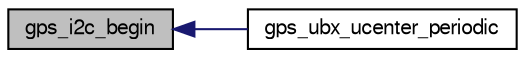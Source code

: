 digraph "gps_i2c_begin"
{
  edge [fontname="FreeSans",fontsize="10",labelfontname="FreeSans",labelfontsize="10"];
  node [fontname="FreeSans",fontsize="10",shape=record];
  rankdir="LR";
  Node1 [label="gps_i2c_begin",height=0.2,width=0.4,color="black", fillcolor="grey75", style="filled", fontcolor="black"];
  Node1 -> Node2 [dir="back",color="midnightblue",fontsize="10",style="solid",fontname="FreeSans"];
  Node2 [label="gps_ubx_ucenter_periodic",height=0.2,width=0.4,color="black", fillcolor="white", style="filled",URL="$gps__ubx__ucenter_8h.html#a483da5be54cf6eca071cd6c1ee0e3675"];
}

